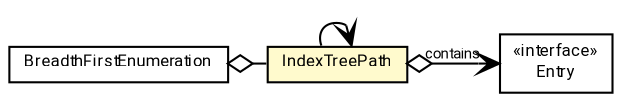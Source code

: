 #!/usr/local/bin/dot
#
# Class diagram 
# Generated by UMLGraph version R5_7_2-60-g0e99a6 (http://www.spinellis.gr/umlgraph/)
#

digraph G {
	graph [fontnames="svg"]
	edge [fontname="Roboto",fontsize=7,labelfontname="Roboto",labelfontsize=7,color="black"];
	node [fontname="Roboto",fontcolor="black",fontsize=8,shape=plaintext,margin=0,width=0,height=0];
	nodesep=0.15;
	ranksep=0.25;
	rankdir=LR;
	// de.lmu.ifi.dbs.elki.index.tree.IndexTreePath<E extends de.lmu.ifi.dbs.elki.index.tree.Entry>
	c5251595 [label=<<table title="de.lmu.ifi.dbs.elki.index.tree.IndexTreePath" border="0" cellborder="1" cellspacing="0" cellpadding="2" bgcolor="lemonChiffon" href="IndexTreePath.html" target="_parent">
		<tr><td><table border="0" cellspacing="0" cellpadding="1">
		<tr><td align="center" balign="center"> <font face="Roboto">IndexTreePath</font> </td></tr>
		</table></td></tr>
		</table>>, URL="IndexTreePath.html"];
	// de.lmu.ifi.dbs.elki.index.tree.Entry
	c5251600 [label=<<table title="de.lmu.ifi.dbs.elki.index.tree.Entry" border="0" cellborder="1" cellspacing="0" cellpadding="2" href="Entry.html" target="_parent">
		<tr><td><table border="0" cellspacing="0" cellpadding="1">
		<tr><td align="center" balign="center"> &#171;interface&#187; </td></tr>
		<tr><td align="center" balign="center"> <font face="Roboto">Entry</font> </td></tr>
		</table></td></tr>
		</table>>, URL="Entry.html"];
	// de.lmu.ifi.dbs.elki.index.tree.BreadthFirstEnumeration<N extends de.lmu.ifi.dbs.elki.index.tree.Node<E>, E extends de.lmu.ifi.dbs.elki.index.tree.Entry>
	c5251601 [label=<<table title="de.lmu.ifi.dbs.elki.index.tree.BreadthFirstEnumeration" border="0" cellborder="1" cellspacing="0" cellpadding="2" href="BreadthFirstEnumeration.html" target="_parent">
		<tr><td><table border="0" cellspacing="0" cellpadding="1">
		<tr><td align="center" balign="center"> <font face="Roboto">BreadthFirstEnumeration</font> </td></tr>
		</table></td></tr>
		</table>>, URL="BreadthFirstEnumeration.html"];
	// de.lmu.ifi.dbs.elki.index.tree.IndexTreePath<E extends de.lmu.ifi.dbs.elki.index.tree.Entry> navhas de.lmu.ifi.dbs.elki.index.tree.Entry
	c5251595 -> c5251600 [arrowhead=open,arrowtail=ediamond,dir=both,weight=3,label="contains"];
	// de.lmu.ifi.dbs.elki.index.tree.BreadthFirstEnumeration<N extends de.lmu.ifi.dbs.elki.index.tree.Node<E>, E extends de.lmu.ifi.dbs.elki.index.tree.Entry> has de.lmu.ifi.dbs.elki.index.tree.IndexTreePath<E extends de.lmu.ifi.dbs.elki.index.tree.Entry>
	c5251601 -> c5251595 [arrowhead=none,arrowtail=ediamond,dir=back,weight=4];
	// de.lmu.ifi.dbs.elki.index.tree.IndexTreePath<E extends de.lmu.ifi.dbs.elki.index.tree.Entry> navassoc de.lmu.ifi.dbs.elki.index.tree.IndexTreePath<E extends de.lmu.ifi.dbs.elki.index.tree.Entry>
	c5251595 -> c5251595 [arrowhead=open,weight=1];
}

